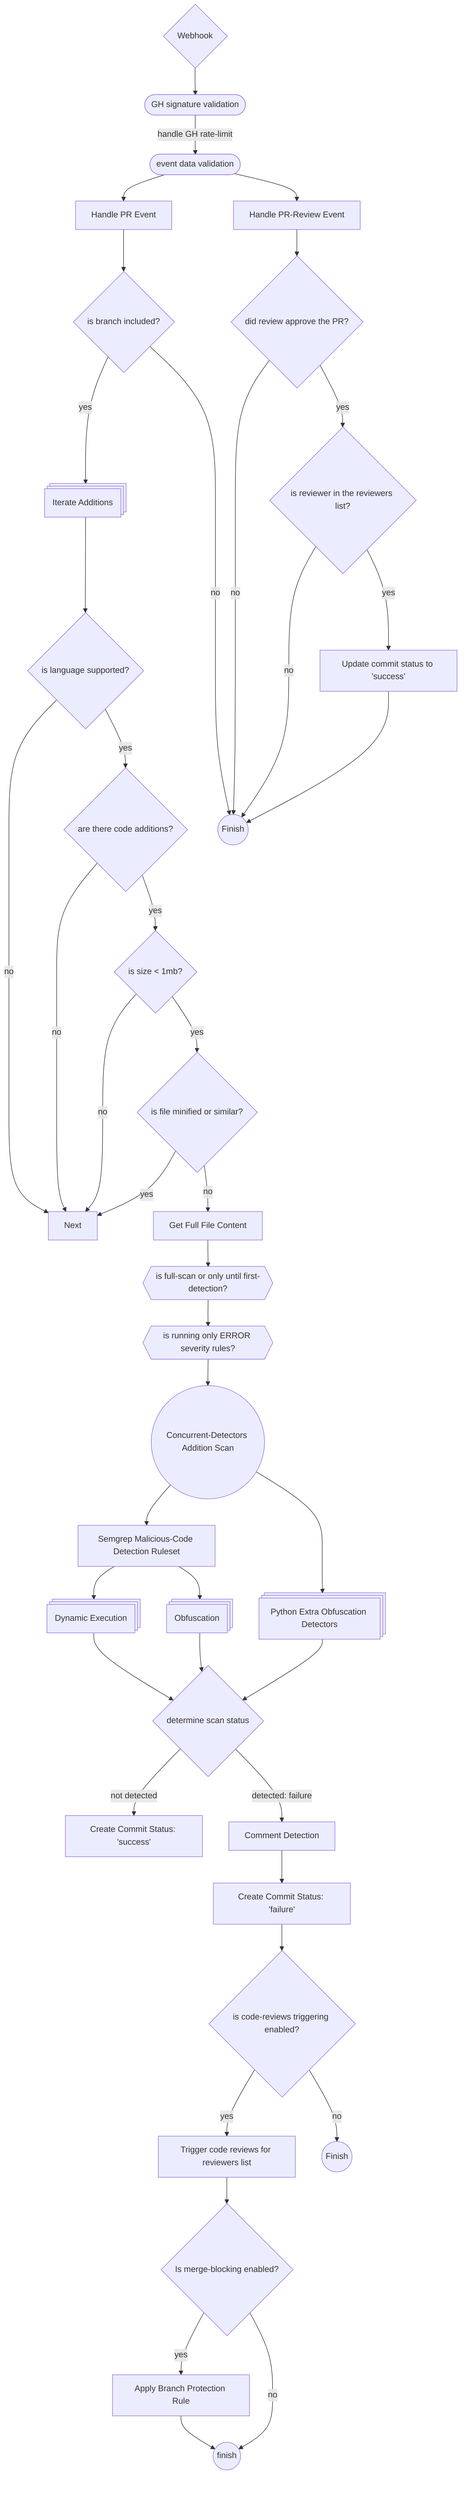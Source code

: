 flowchart TD
    webhook{Webhook} --> sv([GH signature validation])
    sv --> |handle GH rate-limit| edv([event data validation])
    edv --> hpre[Handle PR Event]
        hpre --> ibi{is branch included?}
        ibi --> |yes| ic@{ shape: procs, label: "Iterate Additions"}
        ic --> ils{is language supported?}
        ils --> |no| next[next]
        ils --> |yes| cd{are there code additions?}
        cd --> |no| next[next]
        cd --> |yes| size{is size < 1mb?}
        size --> |no| next[next]
        size --> |yes| ilo{is file minified or similar?}
        ilo --> |yes| next[Next]
        ilo --> |no| gffc[Get Full File Content]
        gffc --> ifs@{ shape: hex, label: "is full-scan or only until first-detection?"}
        ifs --> fps@{ shape: hex, label: "is running only ERROR severity rules?"}
        fps --> scan((Concurrent-Detectors Addition Scan))
            scan --> semgrep[Semgrep Malicious-Code Detection Ruleset]
                semgrep --> dyex@{ shape: procs, label: "Dynamic Execution"}
                semgrep --> obf@{ shape: procs, label: "Obfuscation"}
            scan --> pyd@{ shape: procs, label: "Python Extra Obfuscation Detectors"}
        dyex --> dss{determine scan status}
        obf --> dss{determine scan status}
        pyd --> dss{determine scan status}
        dss --> |not detected| suc[Create Commit Status: 'success']
        dss --> |detected: failure| fail[Comment Detection]
        fail --> ccs[Create Commit Status: 'failure']
        ccs --> tcr{is code-reviews triggering enabled?}
            tcr --> |yes| cre[Trigger code reviews for reviewers list]
            tcr --> |no| fin((Finish))
                cre --> bpr{Is merge-blocking enabled?}
                    bpr --> |yes| bme[Apply Branch Protection Rule]
                    bpr --> |no| fin2((finish))
                    bme --> fin2((finish))
        ibi --> |no| fin1[Finish]
    edv --> hre[Handle PR-Review Event]
    hre --> ra{did review approve the PR?}
    ra --> |no| fin1((Finish))
    ra --> |yes| ril{is reviewer in the reviewers list?}
    ril --> |no| fin1((Finish))
    ril --> |yes| scc[Update commit status to 'success']
    scc --> fin1((Finish))